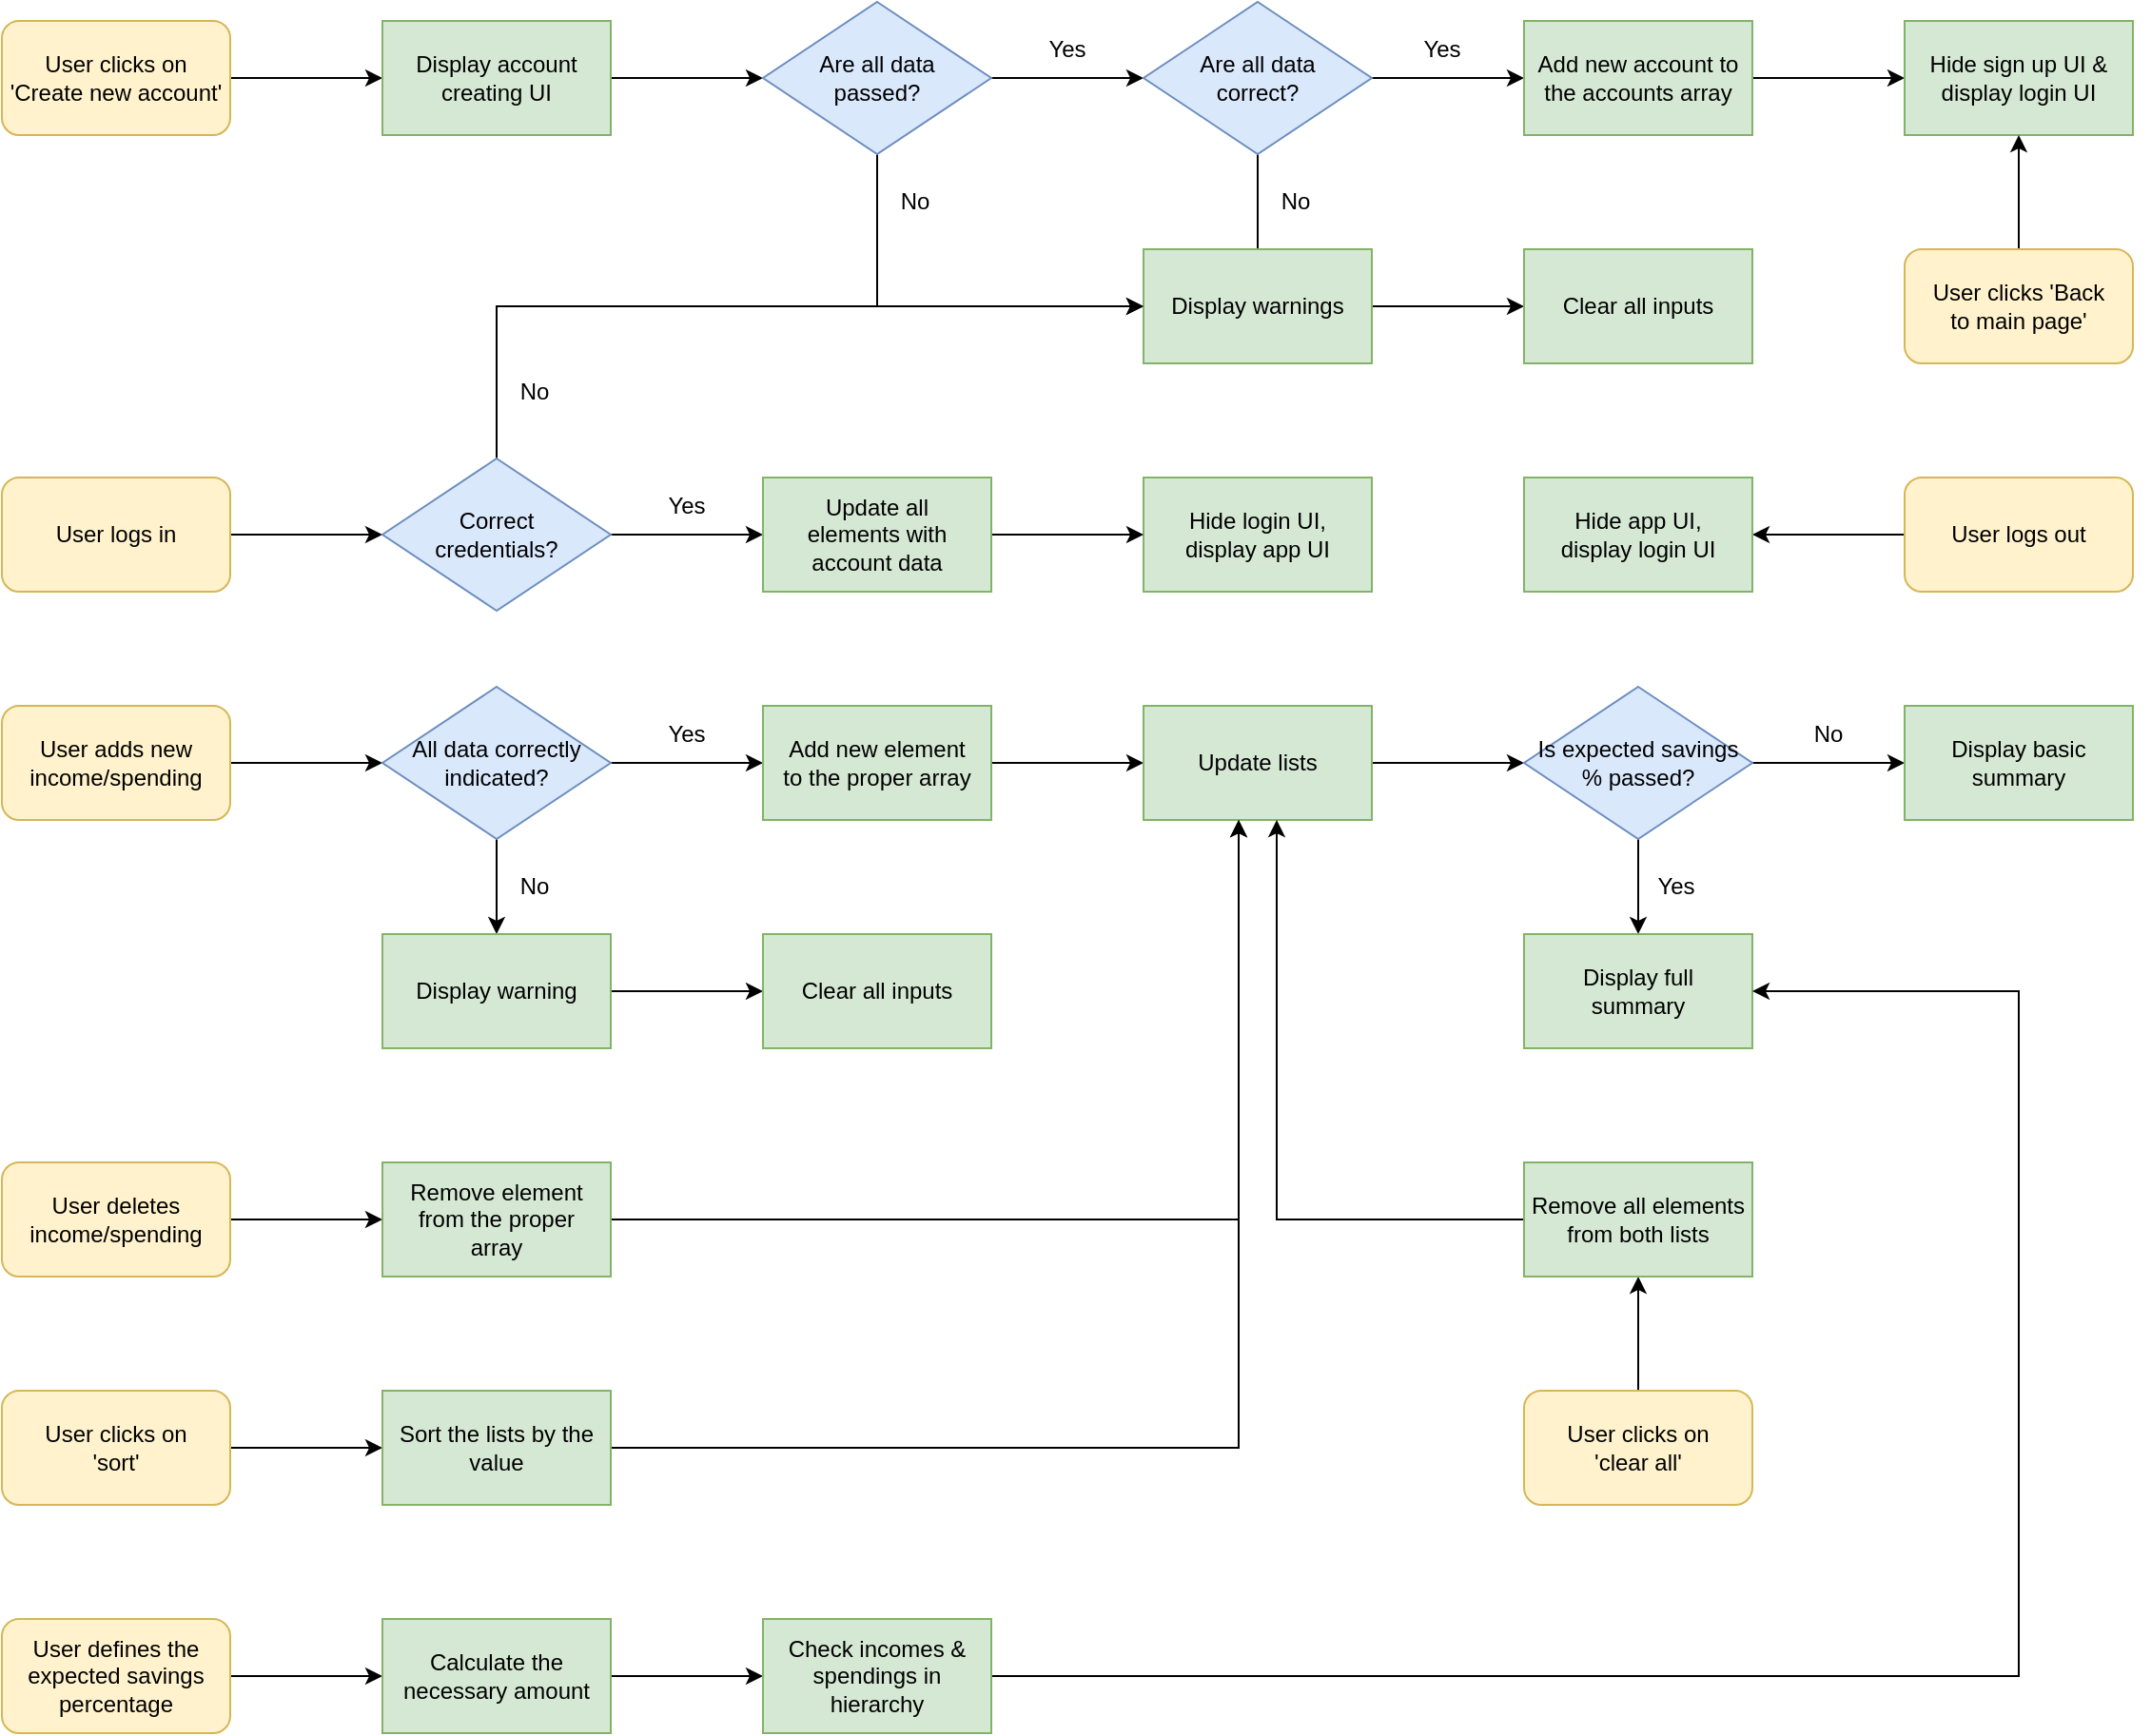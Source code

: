 <mxfile version="19.0.2" type="github">
  <diagram id="C5RBs43oDa-KdzZeNtuy" name="Page-1">
    <mxGraphModel dx="1422" dy="762" grid="1" gridSize="10" guides="1" tooltips="1" connect="1" arrows="1" fold="1" page="1" pageScale="1" pageWidth="1654" pageHeight="1169" math="0" shadow="0">
      <root>
        <mxCell id="WIyWlLk6GJQsqaUBKTNV-0" />
        <mxCell id="WIyWlLk6GJQsqaUBKTNV-1" parent="WIyWlLk6GJQsqaUBKTNV-0" />
        <mxCell id="_EIms9iZTKMeKdA6Zoc8-3" style="edgeStyle=orthogonalEdgeStyle;rounded=0;orthogonalLoop=1;jettySize=auto;html=1;exitX=1;exitY=0.5;exitDx=0;exitDy=0;" edge="1" parent="WIyWlLk6GJQsqaUBKTNV-1" source="_EIms9iZTKMeKdA6Zoc8-2">
          <mxGeometry relative="1" as="geometry">
            <mxPoint x="240" y="60" as="targetPoint" />
          </mxGeometry>
        </mxCell>
        <mxCell id="_EIms9iZTKMeKdA6Zoc8-2" value="User clicks on&lt;br&gt;&#39;Create new account&#39;" style="rounded=1;whiteSpace=wrap;html=1;fillColor=#fff2cc;strokeColor=#d6b656;" vertex="1" parent="WIyWlLk6GJQsqaUBKTNV-1">
          <mxGeometry x="40" y="30" width="120" height="60" as="geometry" />
        </mxCell>
        <mxCell id="_EIms9iZTKMeKdA6Zoc8-6" value="" style="edgeStyle=orthogonalEdgeStyle;rounded=0;orthogonalLoop=1;jettySize=auto;html=1;" edge="1" parent="WIyWlLk6GJQsqaUBKTNV-1" source="_EIms9iZTKMeKdA6Zoc8-4" target="_EIms9iZTKMeKdA6Zoc8-5">
          <mxGeometry relative="1" as="geometry" />
        </mxCell>
        <mxCell id="_EIms9iZTKMeKdA6Zoc8-4" value="Display account&lt;br&gt;creating UI" style="rounded=0;whiteSpace=wrap;html=1;fillColor=#d5e8d4;strokeColor=#82b366;" vertex="1" parent="WIyWlLk6GJQsqaUBKTNV-1">
          <mxGeometry x="240" y="30" width="120" height="60" as="geometry" />
        </mxCell>
        <mxCell id="_EIms9iZTKMeKdA6Zoc8-7" style="edgeStyle=orthogonalEdgeStyle;rounded=0;orthogonalLoop=1;jettySize=auto;html=1;exitX=1;exitY=0.5;exitDx=0;exitDy=0;" edge="1" parent="WIyWlLk6GJQsqaUBKTNV-1" source="_EIms9iZTKMeKdA6Zoc8-5">
          <mxGeometry relative="1" as="geometry">
            <mxPoint x="640" y="60" as="targetPoint" />
          </mxGeometry>
        </mxCell>
        <mxCell id="_EIms9iZTKMeKdA6Zoc8-8" style="edgeStyle=orthogonalEdgeStyle;rounded=0;orthogonalLoop=1;jettySize=auto;html=1;exitX=0.5;exitY=1;exitDx=0;exitDy=0;entryX=0;entryY=0.5;entryDx=0;entryDy=0;" edge="1" parent="WIyWlLk6GJQsqaUBKTNV-1" source="_EIms9iZTKMeKdA6Zoc8-5" target="_EIms9iZTKMeKdA6Zoc8-28">
          <mxGeometry relative="1" as="geometry">
            <mxPoint x="500" y="190" as="targetPoint" />
          </mxGeometry>
        </mxCell>
        <mxCell id="_EIms9iZTKMeKdA6Zoc8-5" value="Are all data&lt;br&gt;passed?" style="rhombus;whiteSpace=wrap;html=1;fillColor=#dae8fc;strokeColor=#6c8ebf;rounded=0;" vertex="1" parent="WIyWlLk6GJQsqaUBKTNV-1">
          <mxGeometry x="440" y="20" width="120" height="80" as="geometry" />
        </mxCell>
        <mxCell id="_EIms9iZTKMeKdA6Zoc8-9" value="Yes" style="text;html=1;strokeColor=none;fillColor=none;align=center;verticalAlign=middle;whiteSpace=wrap;rounded=0;" vertex="1" parent="WIyWlLk6GJQsqaUBKTNV-1">
          <mxGeometry x="570" y="30" width="60" height="30" as="geometry" />
        </mxCell>
        <mxCell id="_EIms9iZTKMeKdA6Zoc8-16" style="edgeStyle=orthogonalEdgeStyle;rounded=0;orthogonalLoop=1;jettySize=auto;html=1;exitX=1;exitY=0.5;exitDx=0;exitDy=0;" edge="1" parent="WIyWlLk6GJQsqaUBKTNV-1" source="_EIms9iZTKMeKdA6Zoc8-11">
          <mxGeometry relative="1" as="geometry">
            <mxPoint x="840" y="60" as="targetPoint" />
          </mxGeometry>
        </mxCell>
        <mxCell id="_EIms9iZTKMeKdA6Zoc8-22" style="edgeStyle=orthogonalEdgeStyle;rounded=0;orthogonalLoop=1;jettySize=auto;html=1;" edge="1" parent="WIyWlLk6GJQsqaUBKTNV-1" source="_EIms9iZTKMeKdA6Zoc8-11">
          <mxGeometry relative="1" as="geometry">
            <mxPoint x="700" y="160" as="targetPoint" />
          </mxGeometry>
        </mxCell>
        <mxCell id="_EIms9iZTKMeKdA6Zoc8-11" value="Are all data&lt;br&gt;correct?" style="rhombus;whiteSpace=wrap;html=1;fillColor=#dae8fc;strokeColor=#6c8ebf;rounded=0;" vertex="1" parent="WIyWlLk6GJQsqaUBKTNV-1">
          <mxGeometry x="640" y="20" width="120" height="80" as="geometry" />
        </mxCell>
        <mxCell id="_EIms9iZTKMeKdA6Zoc8-17" value="Yes" style="text;html=1;strokeColor=none;fillColor=none;align=center;verticalAlign=middle;whiteSpace=wrap;rounded=0;" vertex="1" parent="WIyWlLk6GJQsqaUBKTNV-1">
          <mxGeometry x="767" y="30" width="60" height="30" as="geometry" />
        </mxCell>
        <mxCell id="_EIms9iZTKMeKdA6Zoc8-19" style="edgeStyle=orthogonalEdgeStyle;rounded=0;orthogonalLoop=1;jettySize=auto;html=1;exitX=1;exitY=0.5;exitDx=0;exitDy=0;" edge="1" parent="WIyWlLk6GJQsqaUBKTNV-1" source="_EIms9iZTKMeKdA6Zoc8-18">
          <mxGeometry relative="1" as="geometry">
            <mxPoint x="1040" y="60" as="targetPoint" />
          </mxGeometry>
        </mxCell>
        <mxCell id="_EIms9iZTKMeKdA6Zoc8-18" value="Add new account to&lt;br&gt;the accounts array" style="rounded=0;whiteSpace=wrap;html=1;fillColor=#d5e8d4;strokeColor=#82b366;" vertex="1" parent="WIyWlLk6GJQsqaUBKTNV-1">
          <mxGeometry x="840" y="30" width="120" height="60" as="geometry" />
        </mxCell>
        <mxCell id="_EIms9iZTKMeKdA6Zoc8-21" value="Hide sign up UI &amp;amp;&lt;br&gt;display login UI" style="rounded=0;whiteSpace=wrap;html=1;fillColor=#d5e8d4;strokeColor=#82b366;" vertex="1" parent="WIyWlLk6GJQsqaUBKTNV-1">
          <mxGeometry x="1040" y="30" width="120" height="60" as="geometry" />
        </mxCell>
        <mxCell id="_EIms9iZTKMeKdA6Zoc8-26" value="No" style="text;html=1;strokeColor=none;fillColor=none;align=center;verticalAlign=middle;whiteSpace=wrap;rounded=0;" vertex="1" parent="WIyWlLk6GJQsqaUBKTNV-1">
          <mxGeometry x="490" y="110" width="60" height="30" as="geometry" />
        </mxCell>
        <mxCell id="_EIms9iZTKMeKdA6Zoc8-27" value="No" style="text;html=1;strokeColor=none;fillColor=none;align=center;verticalAlign=middle;whiteSpace=wrap;rounded=0;" vertex="1" parent="WIyWlLk6GJQsqaUBKTNV-1">
          <mxGeometry x="690" y="110" width="60" height="30" as="geometry" />
        </mxCell>
        <mxCell id="_EIms9iZTKMeKdA6Zoc8-30" style="edgeStyle=orthogonalEdgeStyle;rounded=0;orthogonalLoop=1;jettySize=auto;html=1;exitX=1;exitY=0.5;exitDx=0;exitDy=0;entryX=0;entryY=0.5;entryDx=0;entryDy=0;" edge="1" parent="WIyWlLk6GJQsqaUBKTNV-1" source="_EIms9iZTKMeKdA6Zoc8-28" target="_EIms9iZTKMeKdA6Zoc8-29">
          <mxGeometry relative="1" as="geometry" />
        </mxCell>
        <mxCell id="_EIms9iZTKMeKdA6Zoc8-28" value="Display warnings" style="rounded=0;whiteSpace=wrap;html=1;fillColor=#d5e8d4;strokeColor=#82b366;" vertex="1" parent="WIyWlLk6GJQsqaUBKTNV-1">
          <mxGeometry x="640" y="150" width="120" height="60" as="geometry" />
        </mxCell>
        <mxCell id="_EIms9iZTKMeKdA6Zoc8-29" value="Clear all inputs" style="rounded=0;whiteSpace=wrap;html=1;fillColor=#d5e8d4;strokeColor=#82b366;" vertex="1" parent="WIyWlLk6GJQsqaUBKTNV-1">
          <mxGeometry x="840" y="150" width="120" height="60" as="geometry" />
        </mxCell>
        <mxCell id="_EIms9iZTKMeKdA6Zoc8-32" style="edgeStyle=orthogonalEdgeStyle;rounded=0;orthogonalLoop=1;jettySize=auto;html=1;exitX=1;exitY=0.5;exitDx=0;exitDy=0;" edge="1" parent="WIyWlLk6GJQsqaUBKTNV-1" source="_EIms9iZTKMeKdA6Zoc8-31">
          <mxGeometry relative="1" as="geometry">
            <mxPoint x="240" y="300" as="targetPoint" />
          </mxGeometry>
        </mxCell>
        <mxCell id="_EIms9iZTKMeKdA6Zoc8-31" value="User logs in" style="rounded=1;whiteSpace=wrap;html=1;fillColor=#fff2cc;strokeColor=#d6b656;" vertex="1" parent="WIyWlLk6GJQsqaUBKTNV-1">
          <mxGeometry x="40" y="270" width="120" height="60" as="geometry" />
        </mxCell>
        <mxCell id="_EIms9iZTKMeKdA6Zoc8-34" style="edgeStyle=orthogonalEdgeStyle;rounded=0;orthogonalLoop=1;jettySize=auto;html=1;exitX=1;exitY=0.5;exitDx=0;exitDy=0;" edge="1" parent="WIyWlLk6GJQsqaUBKTNV-1" source="_EIms9iZTKMeKdA6Zoc8-33">
          <mxGeometry relative="1" as="geometry">
            <mxPoint x="440" y="300" as="targetPoint" />
          </mxGeometry>
        </mxCell>
        <mxCell id="_EIms9iZTKMeKdA6Zoc8-35" style="edgeStyle=orthogonalEdgeStyle;rounded=0;orthogonalLoop=1;jettySize=auto;html=1;exitX=0.5;exitY=0;exitDx=0;exitDy=0;" edge="1" parent="WIyWlLk6GJQsqaUBKTNV-1" source="_EIms9iZTKMeKdA6Zoc8-33">
          <mxGeometry relative="1" as="geometry">
            <mxPoint x="640" y="180" as="targetPoint" />
            <Array as="points">
              <mxPoint x="300" y="180" />
            </Array>
          </mxGeometry>
        </mxCell>
        <mxCell id="_EIms9iZTKMeKdA6Zoc8-33" value="Correct&lt;br&gt;credentials?" style="rhombus;whiteSpace=wrap;html=1;fillColor=#dae8fc;strokeColor=#6c8ebf;rounded=0;" vertex="1" parent="WIyWlLk6GJQsqaUBKTNV-1">
          <mxGeometry x="240" y="260" width="120" height="80" as="geometry" />
        </mxCell>
        <mxCell id="_EIms9iZTKMeKdA6Zoc8-36" value="No" style="text;html=1;strokeColor=none;fillColor=none;align=center;verticalAlign=middle;whiteSpace=wrap;rounded=0;" vertex="1" parent="WIyWlLk6GJQsqaUBKTNV-1">
          <mxGeometry x="290" y="210" width="60" height="30" as="geometry" />
        </mxCell>
        <mxCell id="_EIms9iZTKMeKdA6Zoc8-37" value="Yes" style="text;html=1;strokeColor=none;fillColor=none;align=center;verticalAlign=middle;whiteSpace=wrap;rounded=0;" vertex="1" parent="WIyWlLk6GJQsqaUBKTNV-1">
          <mxGeometry x="370" y="270" width="60" height="30" as="geometry" />
        </mxCell>
        <mxCell id="_EIms9iZTKMeKdA6Zoc8-40" style="edgeStyle=orthogonalEdgeStyle;rounded=0;orthogonalLoop=1;jettySize=auto;html=1;exitX=0.5;exitY=0;exitDx=0;exitDy=0;entryX=0.5;entryY=1;entryDx=0;entryDy=0;" edge="1" parent="WIyWlLk6GJQsqaUBKTNV-1" source="_EIms9iZTKMeKdA6Zoc8-39" target="_EIms9iZTKMeKdA6Zoc8-21">
          <mxGeometry relative="1" as="geometry" />
        </mxCell>
        <mxCell id="_EIms9iZTKMeKdA6Zoc8-39" value="User clicks &#39;Back&lt;br&gt;to main page&#39;" style="rounded=1;whiteSpace=wrap;html=1;fillColor=#fff2cc;strokeColor=#d6b656;" vertex="1" parent="WIyWlLk6GJQsqaUBKTNV-1">
          <mxGeometry x="1040" y="150" width="120" height="60" as="geometry" />
        </mxCell>
        <mxCell id="_EIms9iZTKMeKdA6Zoc8-46" value="Hide login UI,&lt;br&gt;display app UI" style="rounded=0;whiteSpace=wrap;html=1;fillColor=#d5e8d4;strokeColor=#82b366;" vertex="1" parent="WIyWlLk6GJQsqaUBKTNV-1">
          <mxGeometry x="640" y="270" width="120" height="60" as="geometry" />
        </mxCell>
        <mxCell id="_EIms9iZTKMeKdA6Zoc8-48" style="edgeStyle=orthogonalEdgeStyle;rounded=0;orthogonalLoop=1;jettySize=auto;html=1;exitX=1;exitY=0.5;exitDx=0;exitDy=0;entryX=0;entryY=0.5;entryDx=0;entryDy=0;" edge="1" parent="WIyWlLk6GJQsqaUBKTNV-1" source="_EIms9iZTKMeKdA6Zoc8-47" target="_EIms9iZTKMeKdA6Zoc8-46">
          <mxGeometry relative="1" as="geometry" />
        </mxCell>
        <mxCell id="_EIms9iZTKMeKdA6Zoc8-47" value="Update all&lt;br&gt;elements with account data" style="rounded=0;whiteSpace=wrap;html=1;fillColor=#d5e8d4;strokeColor=#82b366;" vertex="1" parent="WIyWlLk6GJQsqaUBKTNV-1">
          <mxGeometry x="440" y="270" width="120" height="60" as="geometry" />
        </mxCell>
        <mxCell id="_EIms9iZTKMeKdA6Zoc8-50" style="edgeStyle=orthogonalEdgeStyle;rounded=0;orthogonalLoop=1;jettySize=auto;html=1;exitX=1;exitY=0.5;exitDx=0;exitDy=0;entryX=1;entryY=0.5;entryDx=0;entryDy=0;" edge="1" parent="WIyWlLk6GJQsqaUBKTNV-1" source="_EIms9iZTKMeKdA6Zoc8-49" target="_EIms9iZTKMeKdA6Zoc8-51">
          <mxGeometry relative="1" as="geometry">
            <mxPoint x="240" y="420" as="targetPoint" />
            <Array as="points">
              <mxPoint x="1020" y="300" />
              <mxPoint x="1020" y="300" />
            </Array>
          </mxGeometry>
        </mxCell>
        <mxCell id="_EIms9iZTKMeKdA6Zoc8-49" value="User logs out" style="rounded=1;whiteSpace=wrap;html=1;fillColor=#fff2cc;strokeColor=#d6b656;" vertex="1" parent="WIyWlLk6GJQsqaUBKTNV-1">
          <mxGeometry x="1040" y="270" width="120" height="60" as="geometry" />
        </mxCell>
        <mxCell id="_EIms9iZTKMeKdA6Zoc8-51" value="Hide app UI,&lt;br&gt;display login UI" style="rounded=0;whiteSpace=wrap;html=1;fillColor=#d5e8d4;strokeColor=#82b366;" vertex="1" parent="WIyWlLk6GJQsqaUBKTNV-1">
          <mxGeometry x="840" y="270" width="120" height="60" as="geometry" />
        </mxCell>
        <mxCell id="_EIms9iZTKMeKdA6Zoc8-54" style="edgeStyle=orthogonalEdgeStyle;rounded=0;orthogonalLoop=1;jettySize=auto;html=1;exitX=1;exitY=0.5;exitDx=0;exitDy=0;" edge="1" parent="WIyWlLk6GJQsqaUBKTNV-1" source="_EIms9iZTKMeKdA6Zoc8-53">
          <mxGeometry relative="1" as="geometry">
            <mxPoint x="240" y="420" as="targetPoint" />
          </mxGeometry>
        </mxCell>
        <mxCell id="_EIms9iZTKMeKdA6Zoc8-53" value="User adds new&lt;br&gt;income/spending" style="rounded=1;whiteSpace=wrap;html=1;fillColor=#fff2cc;strokeColor=#d6b656;" vertex="1" parent="WIyWlLk6GJQsqaUBKTNV-1">
          <mxGeometry x="40" y="390" width="120" height="60" as="geometry" />
        </mxCell>
        <mxCell id="_EIms9iZTKMeKdA6Zoc8-56" style="edgeStyle=orthogonalEdgeStyle;rounded=0;orthogonalLoop=1;jettySize=auto;html=1;exitX=1;exitY=0.5;exitDx=0;exitDy=0;" edge="1" parent="WIyWlLk6GJQsqaUBKTNV-1" source="_EIms9iZTKMeKdA6Zoc8-55">
          <mxGeometry relative="1" as="geometry">
            <mxPoint x="440" y="420" as="targetPoint" />
          </mxGeometry>
        </mxCell>
        <mxCell id="_EIms9iZTKMeKdA6Zoc8-57" style="edgeStyle=orthogonalEdgeStyle;rounded=0;orthogonalLoop=1;jettySize=auto;html=1;exitX=0.5;exitY=1;exitDx=0;exitDy=0;" edge="1" parent="WIyWlLk6GJQsqaUBKTNV-1" source="_EIms9iZTKMeKdA6Zoc8-55">
          <mxGeometry relative="1" as="geometry">
            <mxPoint x="300" y="510" as="targetPoint" />
          </mxGeometry>
        </mxCell>
        <mxCell id="_EIms9iZTKMeKdA6Zoc8-55" value="All data correctly&lt;br&gt;indicated?" style="rhombus;whiteSpace=wrap;html=1;fillColor=#dae8fc;strokeColor=#6c8ebf;rounded=0;" vertex="1" parent="WIyWlLk6GJQsqaUBKTNV-1">
          <mxGeometry x="240" y="380" width="120" height="80" as="geometry" />
        </mxCell>
        <mxCell id="_EIms9iZTKMeKdA6Zoc8-58" value="Yes" style="text;html=1;strokeColor=none;fillColor=none;align=center;verticalAlign=middle;whiteSpace=wrap;rounded=0;" vertex="1" parent="WIyWlLk6GJQsqaUBKTNV-1">
          <mxGeometry x="370" y="390" width="60" height="30" as="geometry" />
        </mxCell>
        <mxCell id="_EIms9iZTKMeKdA6Zoc8-60" style="edgeStyle=orthogonalEdgeStyle;rounded=0;orthogonalLoop=1;jettySize=auto;html=1;exitX=1;exitY=0.5;exitDx=0;exitDy=0;" edge="1" parent="WIyWlLk6GJQsqaUBKTNV-1" source="_EIms9iZTKMeKdA6Zoc8-59">
          <mxGeometry relative="1" as="geometry">
            <mxPoint x="640" y="420" as="targetPoint" />
          </mxGeometry>
        </mxCell>
        <mxCell id="_EIms9iZTKMeKdA6Zoc8-59" value="Add new element&lt;br&gt;to the proper array" style="rounded=0;whiteSpace=wrap;html=1;fillColor=#d5e8d4;strokeColor=#82b366;" vertex="1" parent="WIyWlLk6GJQsqaUBKTNV-1">
          <mxGeometry x="440" y="390" width="120" height="60" as="geometry" />
        </mxCell>
        <mxCell id="_EIms9iZTKMeKdA6Zoc8-62" style="edgeStyle=orthogonalEdgeStyle;rounded=0;orthogonalLoop=1;jettySize=auto;html=1;exitX=1;exitY=0.5;exitDx=0;exitDy=0;" edge="1" parent="WIyWlLk6GJQsqaUBKTNV-1" source="_EIms9iZTKMeKdA6Zoc8-61">
          <mxGeometry relative="1" as="geometry">
            <mxPoint x="840" y="420" as="targetPoint" />
          </mxGeometry>
        </mxCell>
        <mxCell id="_EIms9iZTKMeKdA6Zoc8-61" value="Update lists" style="rounded=0;whiteSpace=wrap;html=1;fillColor=#d5e8d4;strokeColor=#82b366;" vertex="1" parent="WIyWlLk6GJQsqaUBKTNV-1">
          <mxGeometry x="640" y="390" width="120" height="60" as="geometry" />
        </mxCell>
        <mxCell id="_EIms9iZTKMeKdA6Zoc8-66" style="edgeStyle=orthogonalEdgeStyle;rounded=0;orthogonalLoop=1;jettySize=auto;html=1;exitX=1;exitY=0.5;exitDx=0;exitDy=0;" edge="1" parent="WIyWlLk6GJQsqaUBKTNV-1" source="_EIms9iZTKMeKdA6Zoc8-65">
          <mxGeometry relative="1" as="geometry">
            <mxPoint x="1040" y="420" as="targetPoint" />
          </mxGeometry>
        </mxCell>
        <mxCell id="_EIms9iZTKMeKdA6Zoc8-67" style="edgeStyle=orthogonalEdgeStyle;rounded=0;orthogonalLoop=1;jettySize=auto;html=1;exitX=0.5;exitY=1;exitDx=0;exitDy=0;" edge="1" parent="WIyWlLk6GJQsqaUBKTNV-1" source="_EIms9iZTKMeKdA6Zoc8-65">
          <mxGeometry relative="1" as="geometry">
            <mxPoint x="900" y="510" as="targetPoint" />
          </mxGeometry>
        </mxCell>
        <mxCell id="_EIms9iZTKMeKdA6Zoc8-65" value="Is expected savings % passed?" style="rhombus;whiteSpace=wrap;html=1;fillColor=#dae8fc;strokeColor=#6c8ebf;rounded=0;" vertex="1" parent="WIyWlLk6GJQsqaUBKTNV-1">
          <mxGeometry x="840" y="380" width="120" height="80" as="geometry" />
        </mxCell>
        <mxCell id="_EIms9iZTKMeKdA6Zoc8-68" value="No" style="text;html=1;strokeColor=none;fillColor=none;align=center;verticalAlign=middle;whiteSpace=wrap;rounded=0;" vertex="1" parent="WIyWlLk6GJQsqaUBKTNV-1">
          <mxGeometry x="970" y="390" width="60" height="30" as="geometry" />
        </mxCell>
        <mxCell id="_EIms9iZTKMeKdA6Zoc8-69" value="Display basic&lt;br&gt;summary" style="rounded=0;whiteSpace=wrap;html=1;fillColor=#d5e8d4;strokeColor=#82b366;" vertex="1" parent="WIyWlLk6GJQsqaUBKTNV-1">
          <mxGeometry x="1040" y="390" width="120" height="60" as="geometry" />
        </mxCell>
        <mxCell id="_EIms9iZTKMeKdA6Zoc8-70" value="Yes" style="text;html=1;strokeColor=none;fillColor=none;align=center;verticalAlign=middle;whiteSpace=wrap;rounded=0;" vertex="1" parent="WIyWlLk6GJQsqaUBKTNV-1">
          <mxGeometry x="890" y="470" width="60" height="30" as="geometry" />
        </mxCell>
        <mxCell id="_EIms9iZTKMeKdA6Zoc8-71" value="Display full&lt;br&gt;summary" style="rounded=0;whiteSpace=wrap;html=1;fillColor=#d5e8d4;strokeColor=#82b366;" vertex="1" parent="WIyWlLk6GJQsqaUBKTNV-1">
          <mxGeometry x="840" y="510" width="120" height="60" as="geometry" />
        </mxCell>
        <mxCell id="_EIms9iZTKMeKdA6Zoc8-73" value="No" style="text;html=1;strokeColor=none;fillColor=none;align=center;verticalAlign=middle;whiteSpace=wrap;rounded=0;" vertex="1" parent="WIyWlLk6GJQsqaUBKTNV-1">
          <mxGeometry x="290" y="470" width="60" height="30" as="geometry" />
        </mxCell>
        <mxCell id="_EIms9iZTKMeKdA6Zoc8-75" style="edgeStyle=orthogonalEdgeStyle;rounded=0;orthogonalLoop=1;jettySize=auto;html=1;exitX=1;exitY=0.5;exitDx=0;exitDy=0;" edge="1" parent="WIyWlLk6GJQsqaUBKTNV-1" source="_EIms9iZTKMeKdA6Zoc8-74">
          <mxGeometry relative="1" as="geometry">
            <mxPoint x="440" y="540" as="targetPoint" />
          </mxGeometry>
        </mxCell>
        <mxCell id="_EIms9iZTKMeKdA6Zoc8-74" value="Display warning" style="rounded=0;whiteSpace=wrap;html=1;fillColor=#d5e8d4;strokeColor=#82b366;" vertex="1" parent="WIyWlLk6GJQsqaUBKTNV-1">
          <mxGeometry x="240" y="510" width="120" height="60" as="geometry" />
        </mxCell>
        <mxCell id="_EIms9iZTKMeKdA6Zoc8-77" value="Clear all inputs" style="rounded=0;whiteSpace=wrap;html=1;fillColor=#d5e8d4;strokeColor=#82b366;" vertex="1" parent="WIyWlLk6GJQsqaUBKTNV-1">
          <mxGeometry x="440" y="510" width="120" height="60" as="geometry" />
        </mxCell>
        <mxCell id="_EIms9iZTKMeKdA6Zoc8-79" style="edgeStyle=orthogonalEdgeStyle;rounded=0;orthogonalLoop=1;jettySize=auto;html=1;exitX=1;exitY=0.5;exitDx=0;exitDy=0;" edge="1" parent="WIyWlLk6GJQsqaUBKTNV-1" source="_EIms9iZTKMeKdA6Zoc8-78">
          <mxGeometry relative="1" as="geometry">
            <mxPoint x="240" y="660" as="targetPoint" />
          </mxGeometry>
        </mxCell>
        <mxCell id="_EIms9iZTKMeKdA6Zoc8-78" value="User deletes&lt;br&gt;income/spending" style="rounded=1;whiteSpace=wrap;html=1;fillColor=#fff2cc;strokeColor=#d6b656;" vertex="1" parent="WIyWlLk6GJQsqaUBKTNV-1">
          <mxGeometry x="40" y="630" width="120" height="60" as="geometry" />
        </mxCell>
        <mxCell id="_EIms9iZTKMeKdA6Zoc8-81" style="edgeStyle=orthogonalEdgeStyle;rounded=0;orthogonalLoop=1;jettySize=auto;html=1;exitX=1;exitY=0.5;exitDx=0;exitDy=0;" edge="1" parent="WIyWlLk6GJQsqaUBKTNV-1" source="_EIms9iZTKMeKdA6Zoc8-80">
          <mxGeometry relative="1" as="geometry">
            <mxPoint x="690" y="450" as="targetPoint" />
            <Array as="points">
              <mxPoint x="690" y="660" />
              <mxPoint x="690" y="450" />
            </Array>
          </mxGeometry>
        </mxCell>
        <mxCell id="_EIms9iZTKMeKdA6Zoc8-80" value="Remove element&lt;br&gt;from the proper&lt;br&gt;array" style="rounded=0;whiteSpace=wrap;html=1;fillColor=#d5e8d4;strokeColor=#82b366;" vertex="1" parent="WIyWlLk6GJQsqaUBKTNV-1">
          <mxGeometry x="240" y="630" width="120" height="60" as="geometry" />
        </mxCell>
        <mxCell id="_EIms9iZTKMeKdA6Zoc8-83" style="edgeStyle=orthogonalEdgeStyle;rounded=0;orthogonalLoop=1;jettySize=auto;html=1;exitX=1;exitY=0.5;exitDx=0;exitDy=0;" edge="1" parent="WIyWlLk6GJQsqaUBKTNV-1" source="_EIms9iZTKMeKdA6Zoc8-82">
          <mxGeometry relative="1" as="geometry">
            <mxPoint x="240" y="780" as="targetPoint" />
          </mxGeometry>
        </mxCell>
        <mxCell id="_EIms9iZTKMeKdA6Zoc8-82" value="User clicks on&lt;br&gt;&#39;sort&#39;" style="rounded=1;whiteSpace=wrap;html=1;fillColor=#fff2cc;strokeColor=#d6b656;" vertex="1" parent="WIyWlLk6GJQsqaUBKTNV-1">
          <mxGeometry x="40" y="750" width="120" height="60" as="geometry" />
        </mxCell>
        <mxCell id="_EIms9iZTKMeKdA6Zoc8-85" style="edgeStyle=orthogonalEdgeStyle;rounded=0;orthogonalLoop=1;jettySize=auto;html=1;exitX=1;exitY=0.5;exitDx=0;exitDy=0;" edge="1" parent="WIyWlLk6GJQsqaUBKTNV-1" source="_EIms9iZTKMeKdA6Zoc8-84">
          <mxGeometry relative="1" as="geometry">
            <mxPoint x="690" y="450" as="targetPoint" />
            <Array as="points">
              <mxPoint x="690" y="780" />
              <mxPoint x="690" y="450" />
            </Array>
          </mxGeometry>
        </mxCell>
        <mxCell id="_EIms9iZTKMeKdA6Zoc8-84" value="Sort the lists by the&lt;br&gt;value" style="rounded=0;whiteSpace=wrap;html=1;fillColor=#d5e8d4;strokeColor=#82b366;" vertex="1" parent="WIyWlLk6GJQsqaUBKTNV-1">
          <mxGeometry x="240" y="750" width="120" height="60" as="geometry" />
        </mxCell>
        <mxCell id="_EIms9iZTKMeKdA6Zoc8-88" style="edgeStyle=orthogonalEdgeStyle;rounded=0;orthogonalLoop=1;jettySize=auto;html=1;exitX=0;exitY=0.5;exitDx=0;exitDy=0;entryX=0.5;entryY=1;entryDx=0;entryDy=0;" edge="1" parent="WIyWlLk6GJQsqaUBKTNV-1" source="_EIms9iZTKMeKdA6Zoc8-87" target="_EIms9iZTKMeKdA6Zoc8-89">
          <mxGeometry relative="1" as="geometry">
            <mxPoint x="960" y="660" as="targetPoint" />
            <Array as="points">
              <mxPoint x="900" y="780" />
            </Array>
          </mxGeometry>
        </mxCell>
        <mxCell id="_EIms9iZTKMeKdA6Zoc8-87" value="User clicks on&lt;br&gt;&#39;clear all&#39;" style="rounded=1;whiteSpace=wrap;html=1;fillColor=#fff2cc;strokeColor=#d6b656;" vertex="1" parent="WIyWlLk6GJQsqaUBKTNV-1">
          <mxGeometry x="840" y="750" width="120" height="60" as="geometry" />
        </mxCell>
        <mxCell id="_EIms9iZTKMeKdA6Zoc8-91" style="edgeStyle=orthogonalEdgeStyle;rounded=0;orthogonalLoop=1;jettySize=auto;html=1;exitX=0;exitY=0.5;exitDx=0;exitDy=0;" edge="1" parent="WIyWlLk6GJQsqaUBKTNV-1" source="_EIms9iZTKMeKdA6Zoc8-89">
          <mxGeometry relative="1" as="geometry">
            <mxPoint x="710" y="450" as="targetPoint" />
            <Array as="points">
              <mxPoint x="710" y="660" />
              <mxPoint x="710" y="450" />
            </Array>
          </mxGeometry>
        </mxCell>
        <mxCell id="_EIms9iZTKMeKdA6Zoc8-89" value="Remove all elements&lt;br&gt;from both lists" style="rounded=0;whiteSpace=wrap;html=1;fillColor=#d5e8d4;strokeColor=#82b366;" vertex="1" parent="WIyWlLk6GJQsqaUBKTNV-1">
          <mxGeometry x="840" y="630" width="120" height="60" as="geometry" />
        </mxCell>
        <mxCell id="_EIms9iZTKMeKdA6Zoc8-93" style="edgeStyle=orthogonalEdgeStyle;rounded=0;orthogonalLoop=1;jettySize=auto;html=1;exitX=1;exitY=0.5;exitDx=0;exitDy=0;" edge="1" parent="WIyWlLk6GJQsqaUBKTNV-1" source="_EIms9iZTKMeKdA6Zoc8-92">
          <mxGeometry relative="1" as="geometry">
            <mxPoint x="240" y="900" as="targetPoint" />
          </mxGeometry>
        </mxCell>
        <mxCell id="_EIms9iZTKMeKdA6Zoc8-92" value="User defines the&lt;br&gt;expected savings&lt;br&gt;percentage" style="rounded=1;whiteSpace=wrap;html=1;fillColor=#fff2cc;strokeColor=#d6b656;" vertex="1" parent="WIyWlLk6GJQsqaUBKTNV-1">
          <mxGeometry x="40" y="870" width="120" height="60" as="geometry" />
        </mxCell>
        <mxCell id="_EIms9iZTKMeKdA6Zoc8-95" style="edgeStyle=orthogonalEdgeStyle;rounded=0;orthogonalLoop=1;jettySize=auto;html=1;exitX=1;exitY=0.5;exitDx=0;exitDy=0;" edge="1" parent="WIyWlLk6GJQsqaUBKTNV-1" source="_EIms9iZTKMeKdA6Zoc8-94">
          <mxGeometry relative="1" as="geometry">
            <mxPoint x="440" y="900" as="targetPoint" />
          </mxGeometry>
        </mxCell>
        <mxCell id="_EIms9iZTKMeKdA6Zoc8-94" value="Calculate the&lt;br&gt;necessary amount" style="rounded=0;whiteSpace=wrap;html=1;fillColor=#d5e8d4;strokeColor=#82b366;" vertex="1" parent="WIyWlLk6GJQsqaUBKTNV-1">
          <mxGeometry x="240" y="870" width="120" height="60" as="geometry" />
        </mxCell>
        <mxCell id="_EIms9iZTKMeKdA6Zoc8-97" style="edgeStyle=orthogonalEdgeStyle;rounded=0;orthogonalLoop=1;jettySize=auto;html=1;exitX=1;exitY=0.5;exitDx=0;exitDy=0;entryX=1;entryY=0.5;entryDx=0;entryDy=0;" edge="1" parent="WIyWlLk6GJQsqaUBKTNV-1" source="_EIms9iZTKMeKdA6Zoc8-96" target="_EIms9iZTKMeKdA6Zoc8-71">
          <mxGeometry relative="1" as="geometry">
            <mxPoint x="1100" y="540" as="targetPoint" />
            <Array as="points">
              <mxPoint x="1100" y="900" />
              <mxPoint x="1100" y="540" />
            </Array>
          </mxGeometry>
        </mxCell>
        <mxCell id="_EIms9iZTKMeKdA6Zoc8-96" value="Check incomes &amp;amp; spendings in hierarchy" style="rounded=0;whiteSpace=wrap;html=1;fillColor=#d5e8d4;strokeColor=#82b366;" vertex="1" parent="WIyWlLk6GJQsqaUBKTNV-1">
          <mxGeometry x="440" y="870" width="120" height="60" as="geometry" />
        </mxCell>
      </root>
    </mxGraphModel>
  </diagram>
</mxfile>

